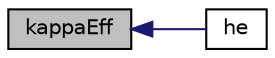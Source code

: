 digraph "kappaEff"
{
  bgcolor="transparent";
  edge [fontname="Helvetica",fontsize="10",labelfontname="Helvetica",labelfontsize="10"];
  node [fontname="Helvetica",fontsize="10",shape=record];
  rankdir="LR";
  Node97 [label="kappaEff",height=0.2,width=0.4,color="black", fillcolor="grey75", style="filled", fontcolor="black"];
  Node97 -> Node98 [dir="back",color="midnightblue",fontsize="10",style="solid",fontname="Helvetica"];
  Node98 [label="he",height=0.2,width=0.4,color="black",URL="$a32997.html#a51e4b78e8fa1d1a773486d834cb2be8e",tooltip="Enthalpy/Internal energy [J/kg]. "];
}
